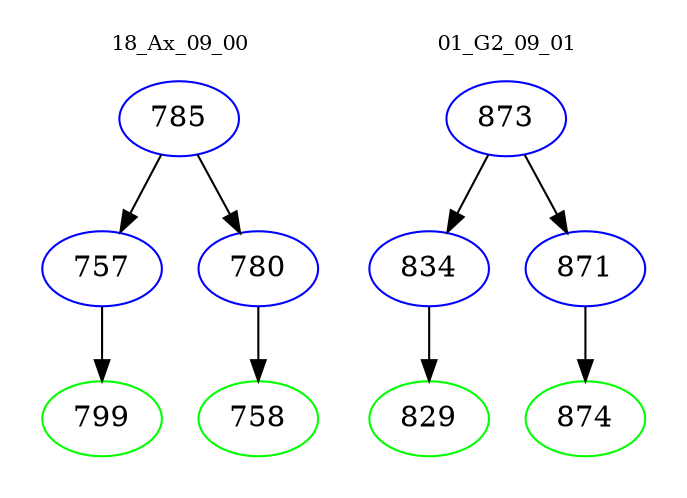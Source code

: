 digraph{
subgraph cluster_0 {
color = white
label = "18_Ax_09_00";
fontsize=10;
T0_785 [label="785", color="blue"]
T0_785 -> T0_757 [color="black"]
T0_757 [label="757", color="blue"]
T0_757 -> T0_799 [color="black"]
T0_799 [label="799", color="green"]
T0_785 -> T0_780 [color="black"]
T0_780 [label="780", color="blue"]
T0_780 -> T0_758 [color="black"]
T0_758 [label="758", color="green"]
}
subgraph cluster_1 {
color = white
label = "01_G2_09_01";
fontsize=10;
T1_873 [label="873", color="blue"]
T1_873 -> T1_834 [color="black"]
T1_834 [label="834", color="blue"]
T1_834 -> T1_829 [color="black"]
T1_829 [label="829", color="green"]
T1_873 -> T1_871 [color="black"]
T1_871 [label="871", color="blue"]
T1_871 -> T1_874 [color="black"]
T1_874 [label="874", color="green"]
}
}
